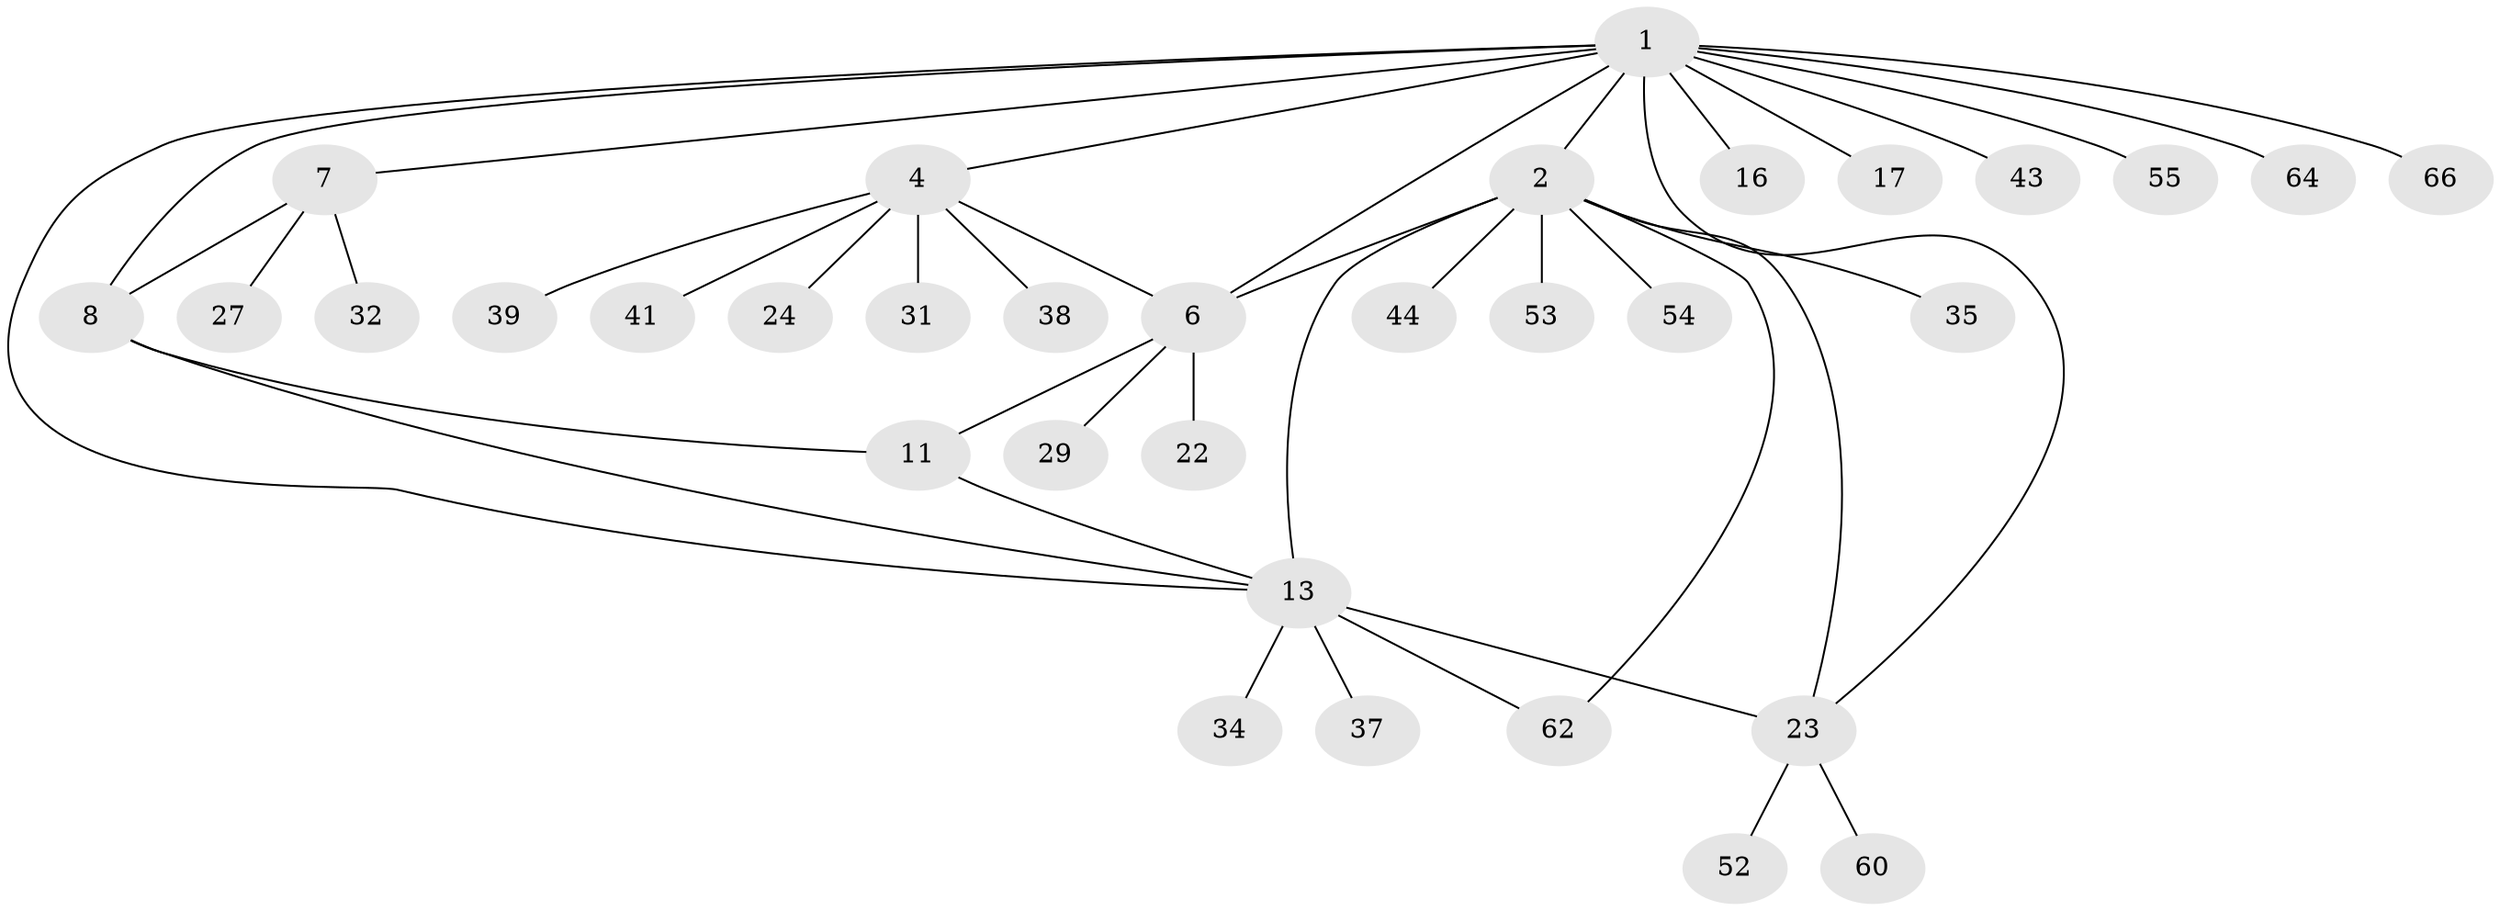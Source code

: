 // original degree distribution, {9: 0.014925373134328358, 8: 0.05970149253731343, 5: 0.08955223880597014, 7: 0.029850746268656716, 4: 0.029850746268656716, 2: 0.1791044776119403, 3: 0.029850746268656716, 1: 0.5522388059701493, 6: 0.014925373134328358}
// Generated by graph-tools (version 1.1) at 2025/16/03/09/25 04:16:10]
// undirected, 33 vertices, 42 edges
graph export_dot {
graph [start="1"]
  node [color=gray90,style=filled];
  1 [super="+5"];
  2 [super="+3"];
  4;
  6 [super="+19+10"];
  7 [super="+63"];
  8;
  11 [super="+51+48+50+12"];
  13 [super="+14+21+15"];
  16;
  17;
  22;
  23 [super="+28+36+40+30"];
  24;
  27;
  29;
  31;
  32 [super="+46"];
  34;
  35;
  37;
  38;
  39;
  41;
  43;
  44;
  52;
  53;
  54;
  55;
  60;
  62;
  64;
  66 [super="+67"];
  1 -- 2 [weight=3];
  1 -- 16 [weight=2];
  1 -- 17 [weight=2];
  1 -- 43;
  1 -- 55;
  1 -- 64;
  1 -- 66;
  1 -- 4;
  1 -- 6;
  1 -- 7;
  1 -- 8;
  1 -- 13;
  1 -- 23;
  2 -- 35;
  2 -- 53;
  2 -- 62;
  2 -- 54;
  2 -- 44;
  2 -- 13;
  2 -- 23;
  2 -- 6;
  4 -- 6;
  4 -- 24;
  4 -- 31;
  4 -- 38;
  4 -- 39;
  4 -- 41;
  6 -- 29;
  6 -- 22;
  6 -- 11 [weight=2];
  7 -- 8;
  7 -- 27;
  7 -- 32;
  8 -- 11;
  8 -- 13;
  11 -- 13;
  13 -- 34;
  13 -- 37;
  13 -- 62;
  13 -- 23 [weight=2];
  23 -- 52;
  23 -- 60;
}
